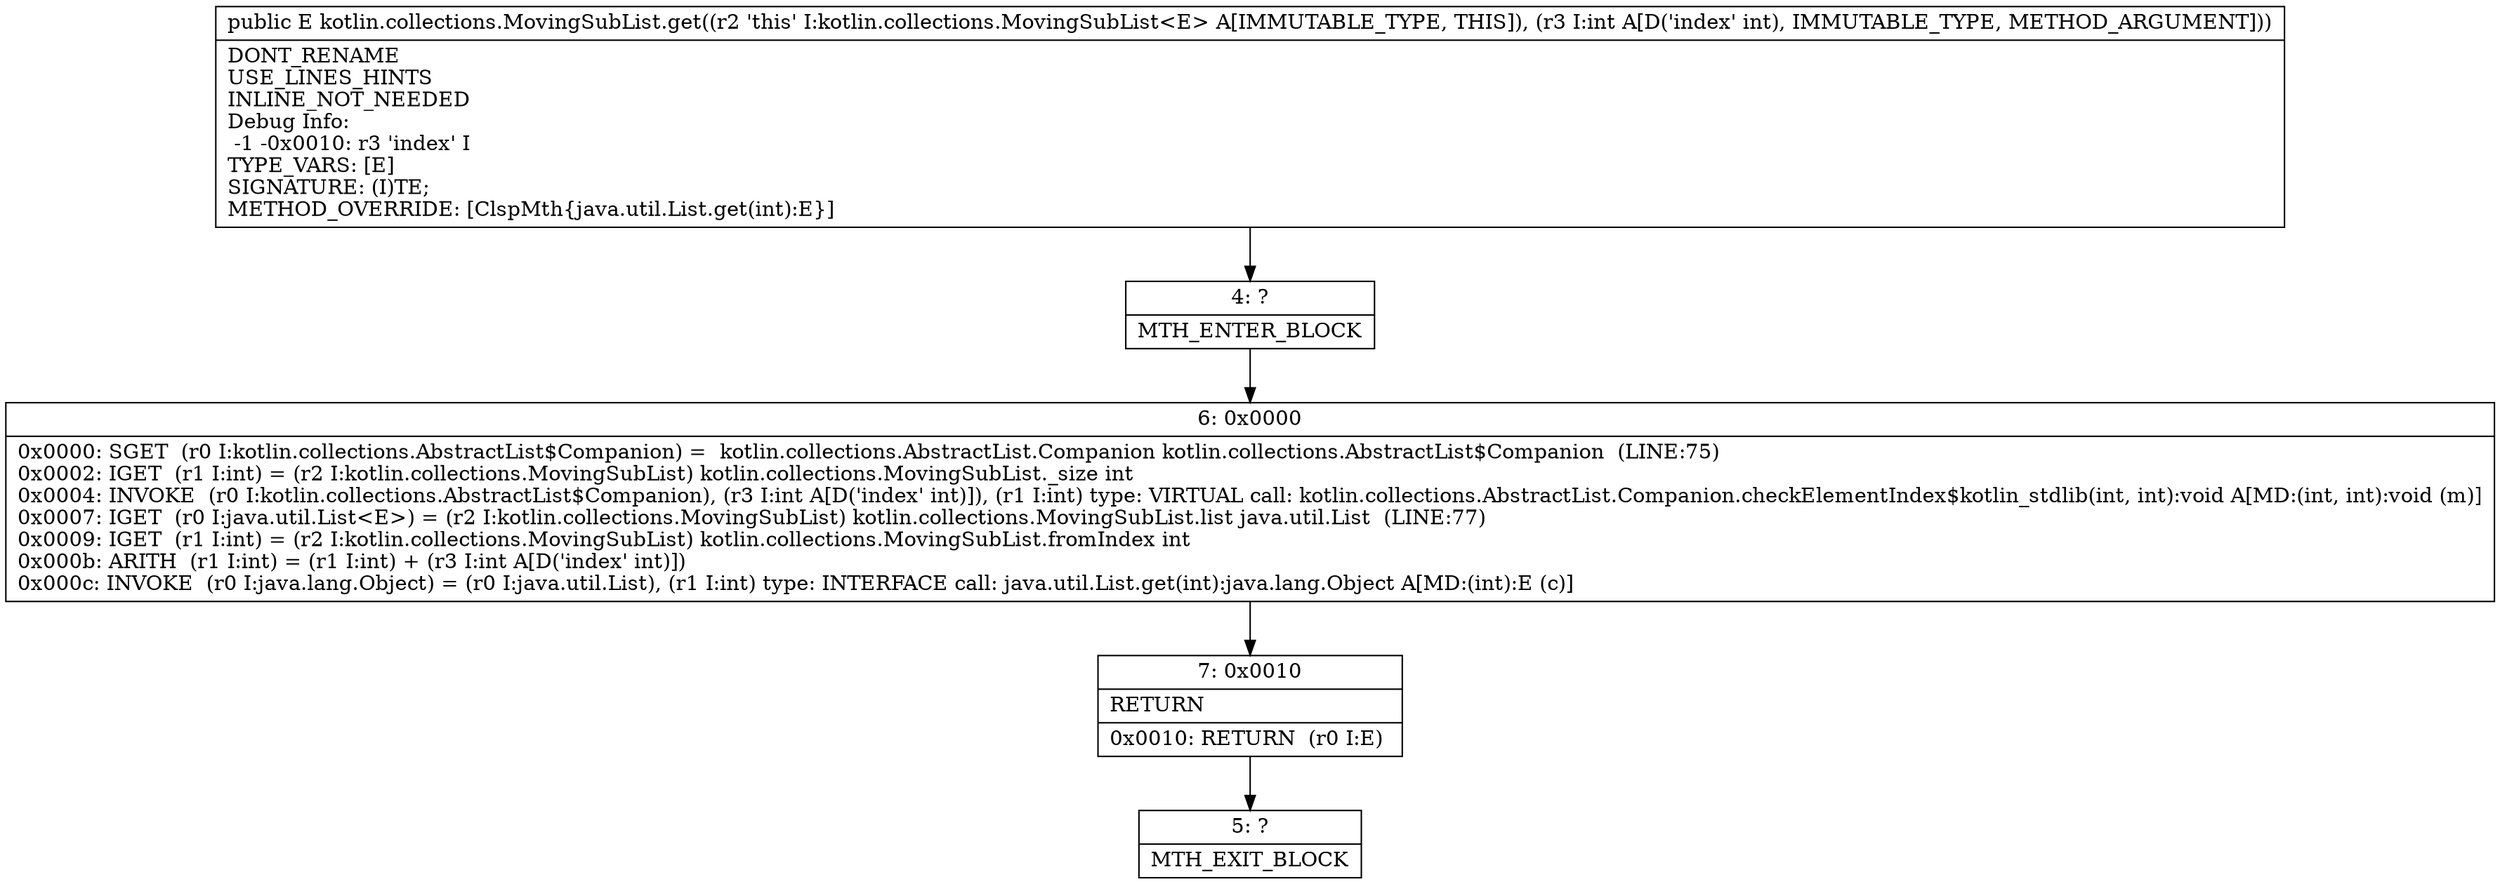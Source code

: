 digraph "CFG forkotlin.collections.MovingSubList.get(I)Ljava\/lang\/Object;" {
Node_4 [shape=record,label="{4\:\ ?|MTH_ENTER_BLOCK\l}"];
Node_6 [shape=record,label="{6\:\ 0x0000|0x0000: SGET  (r0 I:kotlin.collections.AbstractList$Companion) =  kotlin.collections.AbstractList.Companion kotlin.collections.AbstractList$Companion  (LINE:75)\l0x0002: IGET  (r1 I:int) = (r2 I:kotlin.collections.MovingSubList) kotlin.collections.MovingSubList._size int \l0x0004: INVOKE  (r0 I:kotlin.collections.AbstractList$Companion), (r3 I:int A[D('index' int)]), (r1 I:int) type: VIRTUAL call: kotlin.collections.AbstractList.Companion.checkElementIndex$kotlin_stdlib(int, int):void A[MD:(int, int):void (m)]\l0x0007: IGET  (r0 I:java.util.List\<E\>) = (r2 I:kotlin.collections.MovingSubList) kotlin.collections.MovingSubList.list java.util.List  (LINE:77)\l0x0009: IGET  (r1 I:int) = (r2 I:kotlin.collections.MovingSubList) kotlin.collections.MovingSubList.fromIndex int \l0x000b: ARITH  (r1 I:int) = (r1 I:int) + (r3 I:int A[D('index' int)]) \l0x000c: INVOKE  (r0 I:java.lang.Object) = (r0 I:java.util.List), (r1 I:int) type: INTERFACE call: java.util.List.get(int):java.lang.Object A[MD:(int):E (c)]\l}"];
Node_7 [shape=record,label="{7\:\ 0x0010|RETURN\l|0x0010: RETURN  (r0 I:E) \l}"];
Node_5 [shape=record,label="{5\:\ ?|MTH_EXIT_BLOCK\l}"];
MethodNode[shape=record,label="{public E kotlin.collections.MovingSubList.get((r2 'this' I:kotlin.collections.MovingSubList\<E\> A[IMMUTABLE_TYPE, THIS]), (r3 I:int A[D('index' int), IMMUTABLE_TYPE, METHOD_ARGUMENT]))  | DONT_RENAME\lUSE_LINES_HINTS\lINLINE_NOT_NEEDED\lDebug Info:\l  \-1 \-0x0010: r3 'index' I\lTYPE_VARS: [E]\lSIGNATURE: (I)TE;\lMETHOD_OVERRIDE: [ClspMth\{java.util.List.get(int):E\}]\l}"];
MethodNode -> Node_4;Node_4 -> Node_6;
Node_6 -> Node_7;
Node_7 -> Node_5;
}

